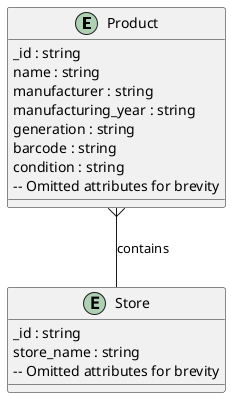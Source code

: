 @startuml BinariumDepotERDiagram

entity "Product" as Product {
  _id : string
  name : string
  manufacturer : string
  manufacturing_year : string
  generation : string
  barcode : string
  condition : string
  -- Omitted attributes for brevity
}

entity "Store" as Store {
  _id : string
  store_name : string
  -- Omitted attributes for brevity
}

Product }-- Store : contains

@enduml
